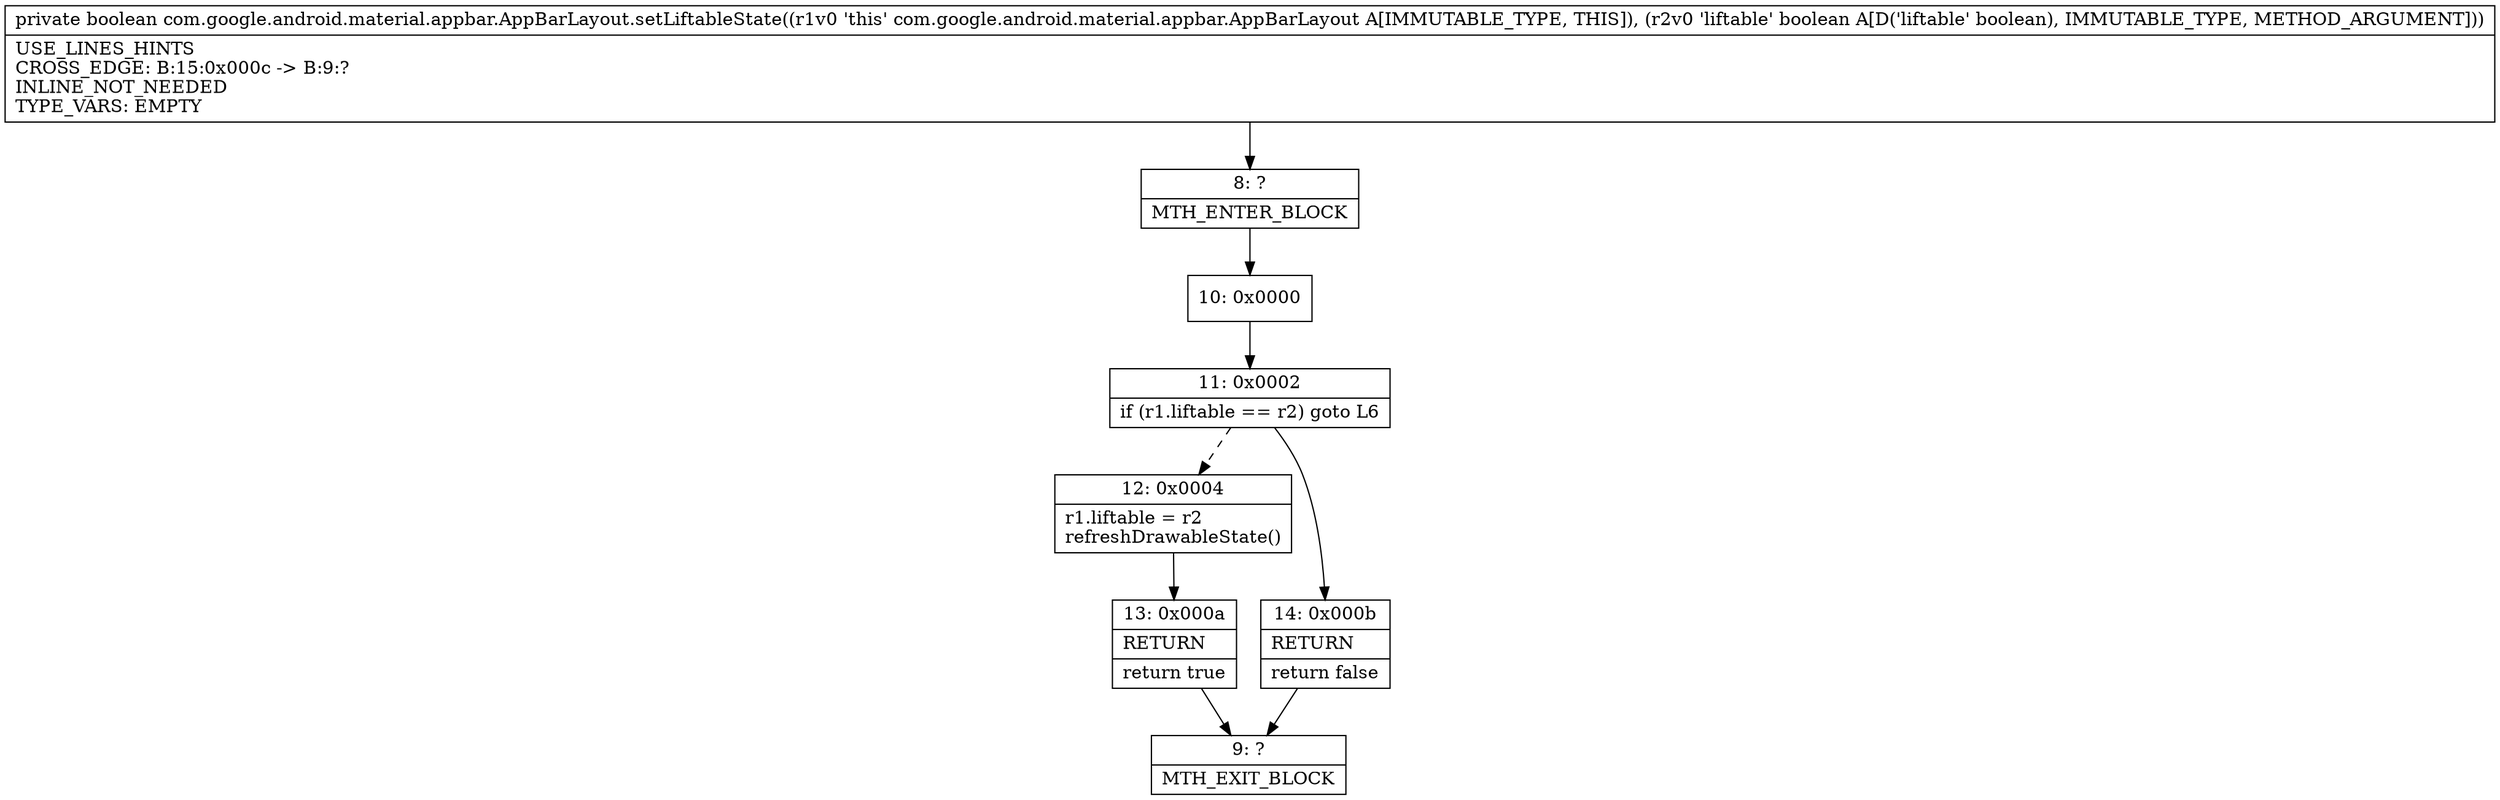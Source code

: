 digraph "CFG forcom.google.android.material.appbar.AppBarLayout.setLiftableState(Z)Z" {
Node_8 [shape=record,label="{8\:\ ?|MTH_ENTER_BLOCK\l}"];
Node_10 [shape=record,label="{10\:\ 0x0000}"];
Node_11 [shape=record,label="{11\:\ 0x0002|if (r1.liftable == r2) goto L6\l}"];
Node_12 [shape=record,label="{12\:\ 0x0004|r1.liftable = r2\lrefreshDrawableState()\l}"];
Node_13 [shape=record,label="{13\:\ 0x000a|RETURN\l|return true\l}"];
Node_9 [shape=record,label="{9\:\ ?|MTH_EXIT_BLOCK\l}"];
Node_14 [shape=record,label="{14\:\ 0x000b|RETURN\l|return false\l}"];
MethodNode[shape=record,label="{private boolean com.google.android.material.appbar.AppBarLayout.setLiftableState((r1v0 'this' com.google.android.material.appbar.AppBarLayout A[IMMUTABLE_TYPE, THIS]), (r2v0 'liftable' boolean A[D('liftable' boolean), IMMUTABLE_TYPE, METHOD_ARGUMENT]))  | USE_LINES_HINTS\lCROSS_EDGE: B:15:0x000c \-\> B:9:?\lINLINE_NOT_NEEDED\lTYPE_VARS: EMPTY\l}"];
MethodNode -> Node_8;Node_8 -> Node_10;
Node_10 -> Node_11;
Node_11 -> Node_12[style=dashed];
Node_11 -> Node_14;
Node_12 -> Node_13;
Node_13 -> Node_9;
Node_14 -> Node_9;
}

